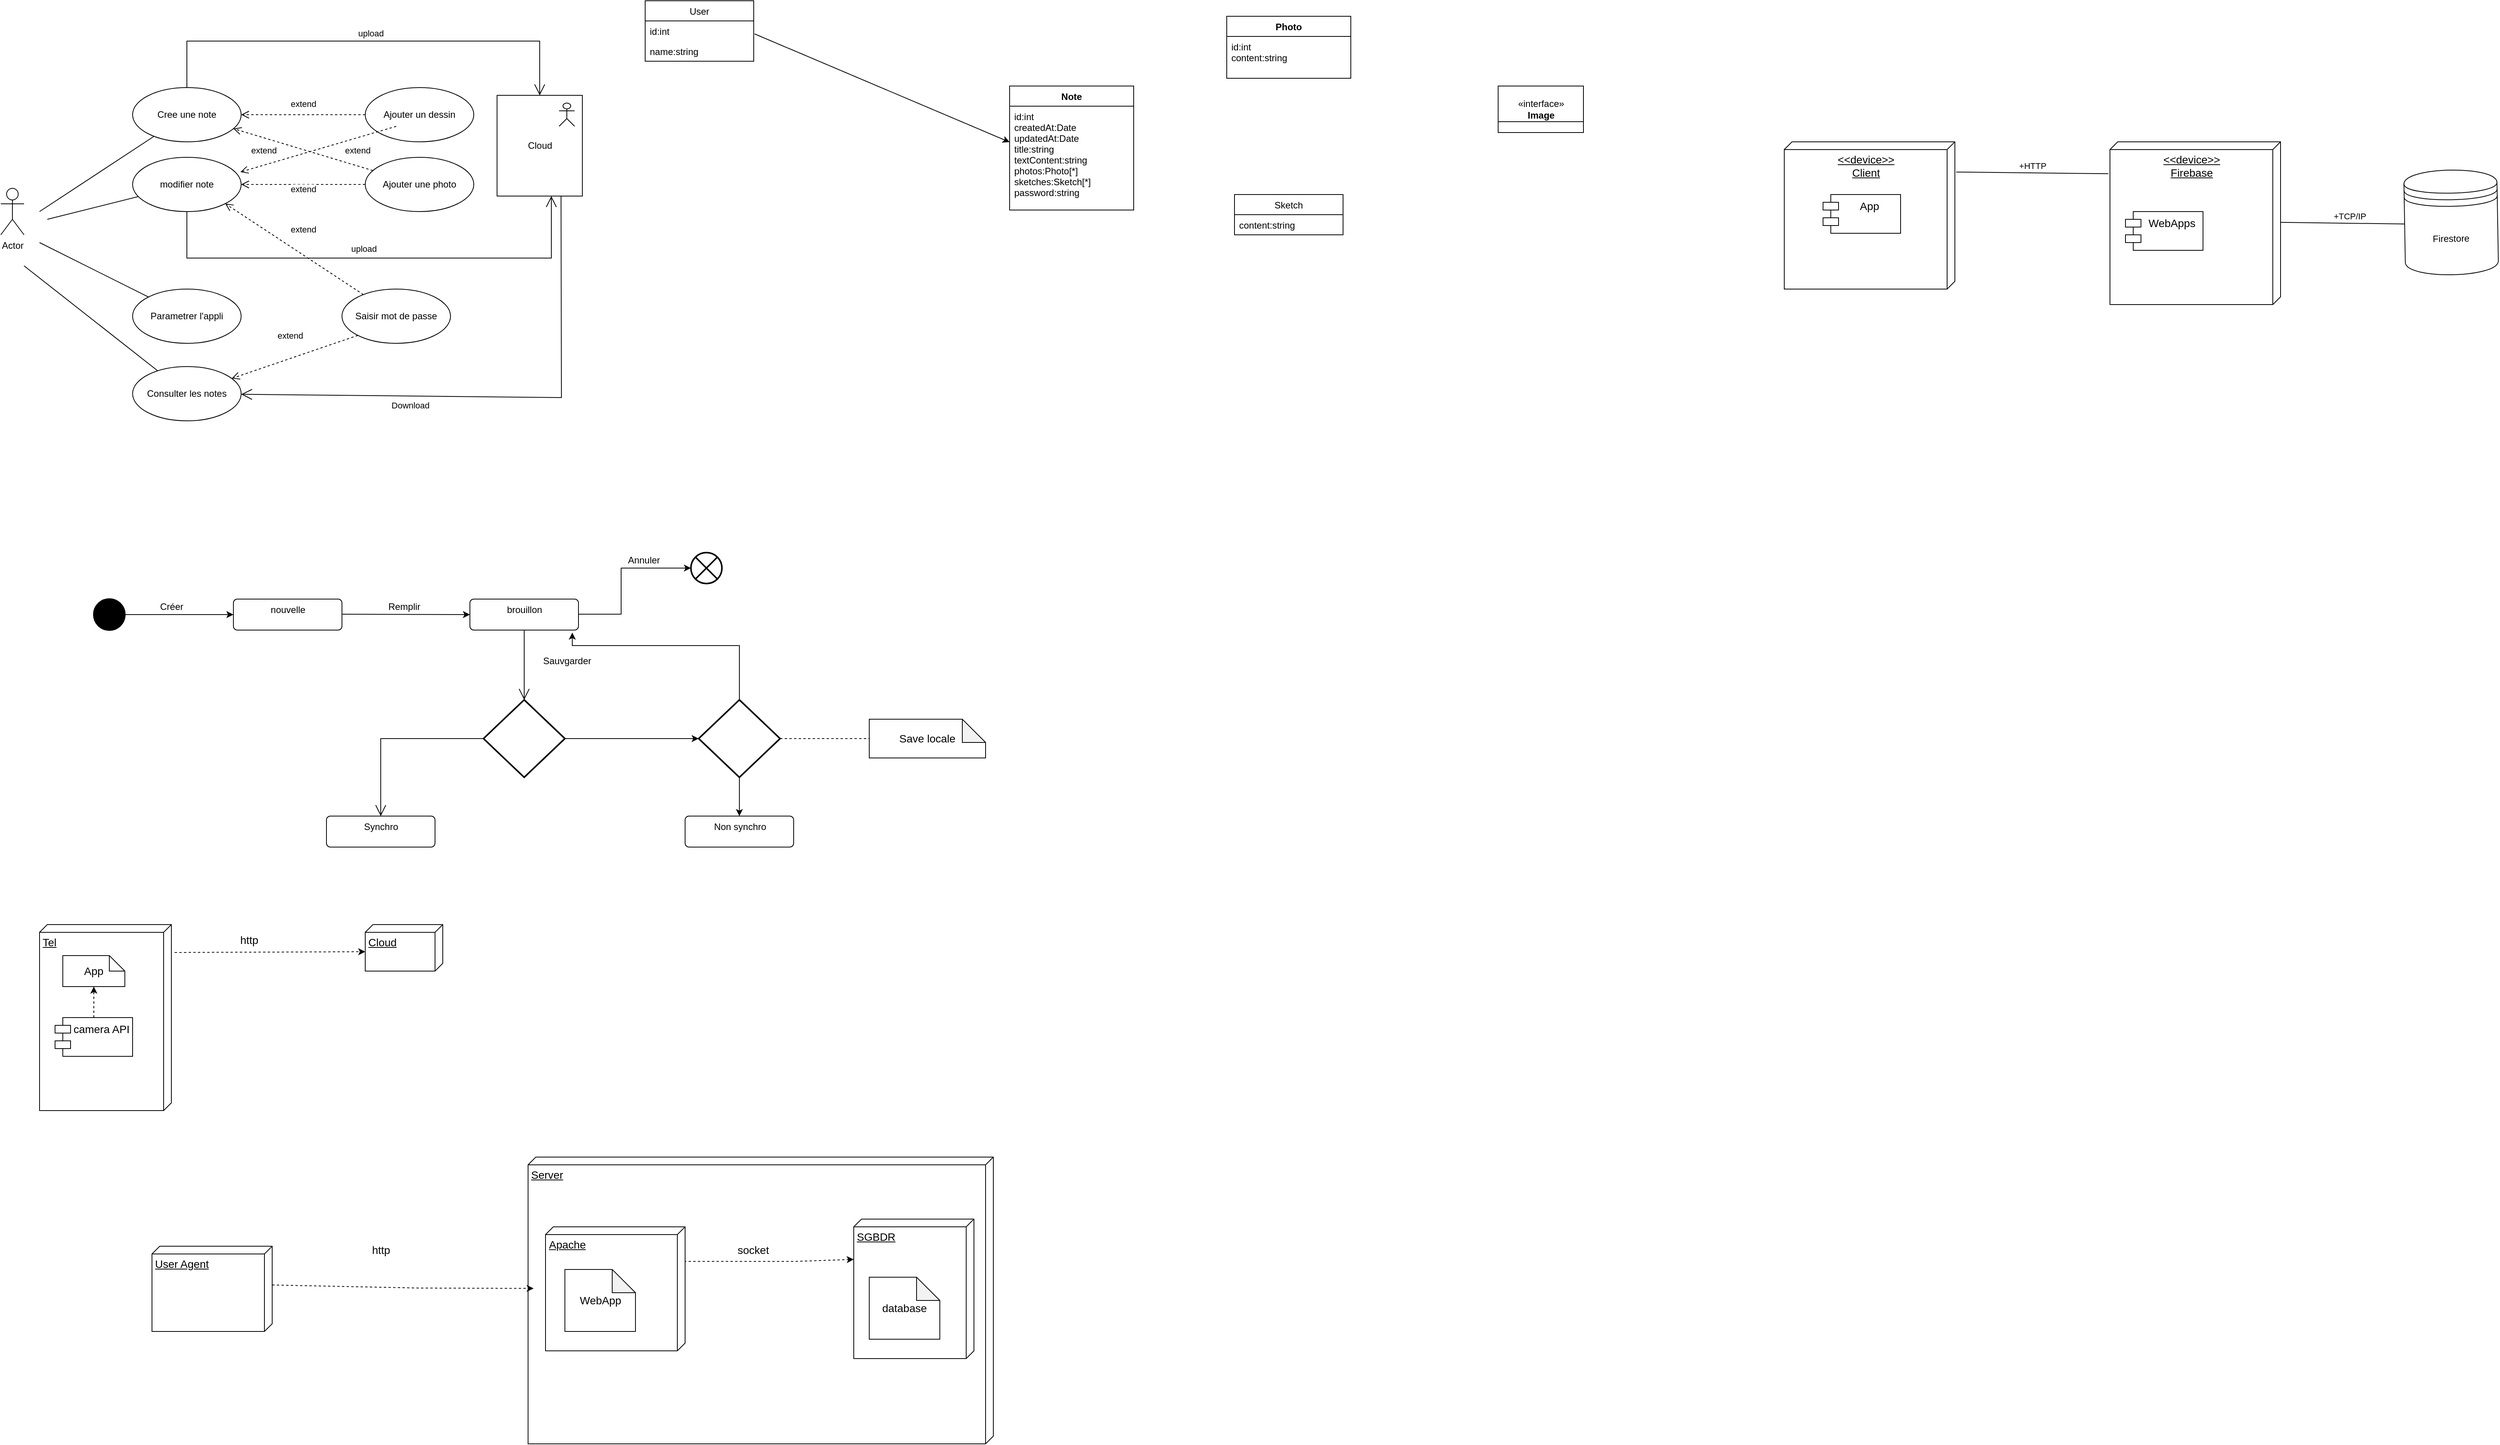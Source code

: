 <mxfile version="16.6.5" type="github"><diagram id="f-LHEV-zMny7-9-5vDTP" name="Page-1"><mxGraphModel dx="1673" dy="901" grid="1" gridSize="10" guides="1" tooltips="1" connect="1" arrows="1" fold="1" page="1" pageScale="1" pageWidth="2000" pageHeight="2000" math="0" shadow="0"><root><mxCell id="0"/><mxCell id="1" parent="0"/><mxCell id="7MeLRcnKqZJGP8COdPA2-1" value="Actor" style="shape=umlActor;verticalLabelPosition=bottom;verticalAlign=top;html=1;" parent="1" vertex="1"><mxGeometry x="50" y="260" width="30" height="60" as="geometry"/></mxCell><mxCell id="7MeLRcnKqZJGP8COdPA2-2" value="Cree une note&lt;br&gt;" style="ellipse;whiteSpace=wrap;html=1;" parent="1" vertex="1"><mxGeometry x="220" y="130" width="140" height="70" as="geometry"/></mxCell><mxCell id="7MeLRcnKqZJGP8COdPA2-3" value="modifier note&lt;br&gt;" style="ellipse;whiteSpace=wrap;html=1;" parent="1" vertex="1"><mxGeometry x="220" y="220" width="140" height="70" as="geometry"/></mxCell><mxCell id="7MeLRcnKqZJGP8COdPA2-4" value="Parametrer l'appli&lt;br&gt;" style="ellipse;whiteSpace=wrap;html=1;" parent="1" vertex="1"><mxGeometry x="220" y="390" width="140" height="70" as="geometry"/></mxCell><mxCell id="7MeLRcnKqZJGP8COdPA2-5" value="Consulter les notes&lt;br&gt;" style="ellipse;whiteSpace=wrap;html=1;" parent="1" vertex="1"><mxGeometry x="220" y="490" width="140" height="70" as="geometry"/></mxCell><mxCell id="4MWnYmoSMNjgd1vB9lDN-7" value="" style="endArrow=none;html=1;rounded=0;" parent="1" target="7MeLRcnKqZJGP8COdPA2-2" edge="1"><mxGeometry relative="1" as="geometry"><mxPoint x="100" y="290" as="sourcePoint"/><mxPoint x="490" y="310" as="targetPoint"/></mxGeometry></mxCell><mxCell id="4MWnYmoSMNjgd1vB9lDN-8" value="" style="endArrow=none;html=1;rounded=0;" parent="1" target="7MeLRcnKqZJGP8COdPA2-3" edge="1"><mxGeometry relative="1" as="geometry"><mxPoint x="110" y="300" as="sourcePoint"/><mxPoint x="257.644" y="202.866" as="targetPoint"/></mxGeometry></mxCell><mxCell id="4MWnYmoSMNjgd1vB9lDN-9" value="" style="endArrow=none;html=1;rounded=0;" parent="1" target="7MeLRcnKqZJGP8COdPA2-4" edge="1"><mxGeometry relative="1" as="geometry"><mxPoint x="100" y="330" as="sourcePoint"/><mxPoint x="267.644" y="282.866" as="targetPoint"/></mxGeometry></mxCell><mxCell id="4MWnYmoSMNjgd1vB9lDN-10" value="" style="endArrow=none;html=1;rounded=0;" parent="1" target="7MeLRcnKqZJGP8COdPA2-5" edge="1"><mxGeometry relative="1" as="geometry"><mxPoint x="80" y="360" as="sourcePoint"/><mxPoint x="277.644" y="292.866" as="targetPoint"/></mxGeometry></mxCell><mxCell id="4MWnYmoSMNjgd1vB9lDN-11" value="Ajouter un dessin" style="ellipse;whiteSpace=wrap;html=1;" parent="1" vertex="1"><mxGeometry x="520" y="130" width="140" height="70" as="geometry"/></mxCell><mxCell id="4MWnYmoSMNjgd1vB9lDN-12" value="Ajouter une photo&lt;br&gt;" style="ellipse;whiteSpace=wrap;html=1;" parent="1" vertex="1"><mxGeometry x="520" y="220" width="140" height="70" as="geometry"/></mxCell><mxCell id="4MWnYmoSMNjgd1vB9lDN-16" value="extend" style="html=1;verticalAlign=bottom;endArrow=open;dashed=1;endSize=8;rounded=0;entryX=1;entryY=0.5;entryDx=0;entryDy=0;" parent="1" source="4MWnYmoSMNjgd1vB9lDN-11" target="7MeLRcnKqZJGP8COdPA2-2" edge="1"><mxGeometry y="-5" relative="1" as="geometry"><mxPoint x="450" y="290" as="sourcePoint"/><mxPoint x="370" y="290" as="targetPoint"/><Array as="points"/><mxPoint as="offset"/></mxGeometry></mxCell><mxCell id="4MWnYmoSMNjgd1vB9lDN-17" value="extend" style="html=1;verticalAlign=bottom;endArrow=open;dashed=1;endSize=8;rounded=0;" parent="1" source="4MWnYmoSMNjgd1vB9lDN-12" target="7MeLRcnKqZJGP8COdPA2-3" edge="1"><mxGeometry y="15" relative="1" as="geometry"><mxPoint x="450" y="175" as="sourcePoint"/><mxPoint x="370" y="175" as="targetPoint"/><Array as="points"/><mxPoint as="offset"/></mxGeometry></mxCell><mxCell id="4MWnYmoSMNjgd1vB9lDN-18" value="extend" style="html=1;verticalAlign=bottom;endArrow=open;dashed=1;endSize=8;rounded=0;entryX=0.993;entryY=0.271;entryDx=0;entryDy=0;entryPerimeter=0;" parent="1" target="7MeLRcnKqZJGP8COdPA2-3" edge="1"><mxGeometry x="0.665" y="-9" relative="1" as="geometry"><mxPoint x="560" y="180" as="sourcePoint"/><mxPoint x="370" y="175" as="targetPoint"/><Array as="points"><mxPoint x="560" y="180"/></Array><mxPoint x="-1" as="offset"/></mxGeometry></mxCell><mxCell id="4MWnYmoSMNjgd1vB9lDN-19" value="extend" style="html=1;verticalAlign=bottom;endArrow=open;dashed=1;endSize=8;rounded=0;" parent="1" source="4MWnYmoSMNjgd1vB9lDN-12" target="7MeLRcnKqZJGP8COdPA2-2" edge="1"><mxGeometry x="-0.745" y="-11" relative="1" as="geometry"><mxPoint x="460" y="185" as="sourcePoint"/><mxPoint x="369.02" y="248.97" as="targetPoint"/><Array as="points"/><mxPoint as="offset"/></mxGeometry></mxCell><mxCell id="4MWnYmoSMNjgd1vB9lDN-26" value="Cloud&lt;br&gt;" style="html=1;" parent="1" vertex="1"><mxGeometry x="690" y="140" width="110" height="130" as="geometry"/></mxCell><mxCell id="4MWnYmoSMNjgd1vB9lDN-27" value="" style="shape=umlActor;verticalLabelPosition=bottom;verticalAlign=top;html=1;" parent="1" vertex="1"><mxGeometry x="770" y="150" width="20" height="30" as="geometry"/></mxCell><mxCell id="4MWnYmoSMNjgd1vB9lDN-28" value="" style="endArrow=open;endFill=1;endSize=12;html=1;rounded=0;exitX=0.5;exitY=0;exitDx=0;exitDy=0;entryX=0.5;entryY=0;entryDx=0;entryDy=0;" parent="1" source="7MeLRcnKqZJGP8COdPA2-2" target="4MWnYmoSMNjgd1vB9lDN-26" edge="1"><mxGeometry width="160" relative="1" as="geometry"><mxPoint x="500" y="90" as="sourcePoint"/><mxPoint x="740" y="70" as="targetPoint"/><Array as="points"><mxPoint x="290" y="70"/><mxPoint x="745" y="70"/></Array></mxGeometry></mxCell><mxCell id="4MWnYmoSMNjgd1vB9lDN-35" value="upload&lt;br&gt;" style="edgeLabel;html=1;align=center;verticalAlign=middle;resizable=0;points=[];" parent="4MWnYmoSMNjgd1vB9lDN-28" vertex="1" connectable="0"><mxGeometry x="0.015" y="4" relative="1" as="geometry"><mxPoint y="-6" as="offset"/></mxGeometry></mxCell><mxCell id="4MWnYmoSMNjgd1vB9lDN-29" value="" style="endArrow=open;endFill=1;endSize=12;html=1;rounded=0;" parent="1" source="7MeLRcnKqZJGP8COdPA2-3" edge="1"><mxGeometry width="160" relative="1" as="geometry"><mxPoint x="300" y="140" as="sourcePoint"/><mxPoint x="760" y="270" as="targetPoint"/><Array as="points"><mxPoint x="290" y="350"/><mxPoint x="760" y="350"/></Array></mxGeometry></mxCell><mxCell id="4MWnYmoSMNjgd1vB9lDN-30" value="Saisir mot de passe&lt;br&gt;" style="ellipse;whiteSpace=wrap;html=1;" parent="1" vertex="1"><mxGeometry x="490" y="390" width="140" height="70" as="geometry"/></mxCell><mxCell id="4MWnYmoSMNjgd1vB9lDN-31" value="extend" style="html=1;verticalAlign=bottom;endArrow=open;dashed=1;endSize=8;rounded=0;entryX=1;entryY=1;entryDx=0;entryDy=0;" parent="1" source="4MWnYmoSMNjgd1vB9lDN-30" target="7MeLRcnKqZJGP8COdPA2-3" edge="1"><mxGeometry y="-20" relative="1" as="geometry"><mxPoint x="530" y="265" as="sourcePoint"/><mxPoint x="370" y="265" as="targetPoint"/><Array as="points"/><mxPoint as="offset"/></mxGeometry></mxCell><mxCell id="4MWnYmoSMNjgd1vB9lDN-32" value="extend" style="html=1;verticalAlign=bottom;endArrow=open;dashed=1;endSize=8;rounded=0;exitX=0;exitY=1;exitDx=0;exitDy=0;" parent="1" source="4MWnYmoSMNjgd1vB9lDN-30" target="7MeLRcnKqZJGP8COdPA2-5" edge="1"><mxGeometry y="-20" relative="1" as="geometry"><mxPoint x="527.693" y="407.116" as="sourcePoint"/><mxPoint x="349.497" y="289.749" as="targetPoint"/><Array as="points"/><mxPoint as="offset"/></mxGeometry></mxCell><mxCell id="4MWnYmoSMNjgd1vB9lDN-33" value="" style="endArrow=open;endFill=1;endSize=12;html=1;rounded=0;exitX=0.75;exitY=1;exitDx=0;exitDy=0;" parent="1" source="4MWnYmoSMNjgd1vB9lDN-26" target="7MeLRcnKqZJGP8COdPA2-5" edge="1"><mxGeometry width="160" relative="1" as="geometry"><mxPoint x="300" y="300" as="sourcePoint"/><mxPoint x="770" y="280" as="targetPoint"/><Array as="points"><mxPoint x="773" y="530"/></Array></mxGeometry></mxCell><mxCell id="4MWnYmoSMNjgd1vB9lDN-34" value="Download&lt;br&gt;" style="edgeLabel;html=1;align=center;verticalAlign=middle;resizable=0;points=[];" parent="4MWnYmoSMNjgd1vB9lDN-33" vertex="1" connectable="0"><mxGeometry x="0.352" y="1" relative="1" as="geometry"><mxPoint y="11" as="offset"/></mxGeometry></mxCell><mxCell id="4MWnYmoSMNjgd1vB9lDN-36" value="upload&lt;br&gt;" style="edgeLabel;html=1;align=center;verticalAlign=middle;resizable=0;points=[];" parent="1" vertex="1" connectable="0"><mxGeometry x="537" y="70" as="geometry"><mxPoint x="-19" y="268" as="offset"/></mxGeometry></mxCell><mxCell id="4MWnYmoSMNjgd1vB9lDN-37" value="User" style="swimlane;fontStyle=0;childLayout=stackLayout;horizontal=1;startSize=26;fillColor=none;horizontalStack=0;resizeParent=1;resizeParentMax=0;resizeLast=0;collapsible=1;marginBottom=0;" parent="1" vertex="1"><mxGeometry x="881" y="18" width="140" height="78" as="geometry"/></mxCell><mxCell id="4MWnYmoSMNjgd1vB9lDN-38" value="id:int&#10;&#10;" style="text;strokeColor=none;fillColor=none;align=left;verticalAlign=top;spacingLeft=4;spacingRight=4;overflow=hidden;rotatable=0;points=[[0,0.5],[1,0.5]];portConstraint=eastwest;" parent="4MWnYmoSMNjgd1vB9lDN-37" vertex="1"><mxGeometry y="26" width="140" height="26" as="geometry"/></mxCell><mxCell id="4MWnYmoSMNjgd1vB9lDN-39" value="name:string" style="text;strokeColor=none;fillColor=none;align=left;verticalAlign=top;spacingLeft=4;spacingRight=4;overflow=hidden;rotatable=0;points=[[0,0.5],[1,0.5]];portConstraint=eastwest;" parent="4MWnYmoSMNjgd1vB9lDN-37" vertex="1"><mxGeometry y="52" width="140" height="26" as="geometry"/></mxCell><mxCell id="4MWnYmoSMNjgd1vB9lDN-47" value="Note" style="swimlane;fontStyle=1;align=center;verticalAlign=top;childLayout=stackLayout;horizontal=1;startSize=26;horizontalStack=0;resizeParent=1;resizeParentMax=0;resizeLast=0;collapsible=1;marginBottom=0;" parent="1" vertex="1"><mxGeometry x="1351" y="128" width="160" height="160" as="geometry"/></mxCell><mxCell id="4MWnYmoSMNjgd1vB9lDN-48" value="id:int&#10;createdAt:Date&#10;updatedAt:Date&#10;title:string&#10;textContent:string&#10;photos:Photo[*]&#10;sketches:Sketch[*]&#10;password:string" style="text;strokeColor=none;fillColor=none;align=left;verticalAlign=top;spacingLeft=4;spacingRight=4;overflow=hidden;rotatable=0;points=[[0,0.5],[1,0.5]];portConstraint=eastwest;" parent="4MWnYmoSMNjgd1vB9lDN-47" vertex="1"><mxGeometry y="26" width="160" height="134" as="geometry"/></mxCell><mxCell id="4MWnYmoSMNjgd1vB9lDN-70" style="rounded=0;orthogonalLoop=0;jettySize=auto;html=1;exitX=1.008;exitY=0.645;exitDx=0;exitDy=0;entryX=0;entryY=0.346;entryDx=0;entryDy=0;entryPerimeter=0;exitPerimeter=0;flowAnimation=0;enumerate=0;comic=0;orthogonal=0;" parent="1" source="4MWnYmoSMNjgd1vB9lDN-38" target="4MWnYmoSMNjgd1vB9lDN-48" edge="1"><mxGeometry relative="1" as="geometry"/></mxCell><mxCell id="4MWnYmoSMNjgd1vB9lDN-73" value="Photo" style="swimlane;fontStyle=1;align=center;verticalAlign=top;childLayout=stackLayout;horizontal=1;startSize=26;horizontalStack=0;resizeParent=1;resizeParentMax=0;resizeLast=0;collapsible=1;marginBottom=0;" parent="1" vertex="1"><mxGeometry x="1631" y="38" width="160" height="80" as="geometry"/></mxCell><mxCell id="4MWnYmoSMNjgd1vB9lDN-74" value="id:int&#10;content:string" style="text;strokeColor=none;fillColor=none;align=left;verticalAlign=top;spacingLeft=4;spacingRight=4;overflow=hidden;rotatable=0;points=[[0,0.5],[1,0.5]];portConstraint=eastwest;" parent="4MWnYmoSMNjgd1vB9lDN-73" vertex="1"><mxGeometry y="26" width="160" height="54" as="geometry"/></mxCell><mxCell id="4MWnYmoSMNjgd1vB9lDN-75" value="Sketch" style="swimlane;fontStyle=0;childLayout=stackLayout;horizontal=1;startSize=26;fillColor=none;horizontalStack=0;resizeParent=1;resizeParentMax=0;resizeLast=0;collapsible=1;marginBottom=0;" parent="1" vertex="1"><mxGeometry x="1641" y="268" width="140" height="52" as="geometry"/></mxCell><mxCell id="4MWnYmoSMNjgd1vB9lDN-76" value="content:string" style="text;strokeColor=none;fillColor=none;align=left;verticalAlign=top;spacingLeft=4;spacingRight=4;overflow=hidden;rotatable=0;points=[[0,0.5],[1,0.5]];portConstraint=eastwest;" parent="4MWnYmoSMNjgd1vB9lDN-75" vertex="1"><mxGeometry y="26" width="140" height="26" as="geometry"/></mxCell><mxCell id="4MWnYmoSMNjgd1vB9lDN-79" value="«interface»&lt;br&gt;&lt;b&gt;Image&lt;/b&gt;" style="html=1;container=0;dropTarget=0;collapsible=0;" parent="1" vertex="1"><mxGeometry x="1981" y="128" width="110" height="60" as="geometry"/></mxCell><mxCell id="4MWnYmoSMNjgd1vB9lDN-81" value="" style="line;strokeWidth=1;fillColor=none;align=left;verticalAlign=middle;spacingTop=-1;spacingLeft=3;spacingRight=3;rotatable=0;labelPosition=right;points=[];portConstraint=eastwest;" parent="1" vertex="1"><mxGeometry x="1981" y="160" width="110" height="28" as="geometry"/></mxCell><mxCell id="pYVprXYuyuxrk66oiJy7-12" style="edgeStyle=orthogonalEdgeStyle;rounded=0;orthogonalLoop=1;jettySize=auto;html=1;exitX=1;exitY=0.5;exitDx=0;exitDy=0;" parent="1" source="pYVprXYuyuxrk66oiJy7-8" target="pYVprXYuyuxrk66oiJy7-10" edge="1"><mxGeometry relative="1" as="geometry"/></mxCell><mxCell id="pYVprXYuyuxrk66oiJy7-8" value="" style="shape=ellipse;html=1;fillColor=#000000;strokeWidth=2;verticalLabelPosition=bottom;verticalAlignment=top;perimeter=ellipsePerimeter;" parent="1" vertex="1"><mxGeometry x="170" y="790" width="40" height="40" as="geometry"/></mxCell><mxCell id="pYVprXYuyuxrk66oiJy7-10" value="nouvelle&lt;br&gt;" style="html=1;align=center;verticalAlign=top;rounded=1;absoluteArcSize=1;arcSize=10;dashed=0;" parent="1" vertex="1"><mxGeometry x="350" y="790" width="140" height="40" as="geometry"/></mxCell><mxCell id="pYVprXYuyuxrk66oiJy7-13" value="brouillon&lt;br&gt;" style="html=1;align=center;verticalAlign=top;rounded=1;absoluteArcSize=1;arcSize=10;dashed=0;allowArrows=1;snapToPoint=1;" parent="1" vertex="1"><mxGeometry x="655" y="790" width="140" height="40" as="geometry"/></mxCell><mxCell id="pYVprXYuyuxrk66oiJy7-14" value="Synchro" style="html=1;align=center;verticalAlign=top;rounded=1;absoluteArcSize=1;arcSize=10;dashed=0;" parent="1" vertex="1"><mxGeometry x="470" y="1070" width="140" height="40" as="geometry"/></mxCell><mxCell id="pYVprXYuyuxrk66oiJy7-15" style="edgeStyle=orthogonalEdgeStyle;rounded=0;orthogonalLoop=1;jettySize=auto;html=1;exitX=1;exitY=0.5;exitDx=0;exitDy=0;entryX=0;entryY=0.5;entryDx=0;entryDy=0;" parent="1" target="pYVprXYuyuxrk66oiJy7-13" edge="1"><mxGeometry relative="1" as="geometry"><mxPoint x="490" y="809.5" as="sourcePoint"/><mxPoint x="640" y="810" as="targetPoint"/><Array as="points"/></mxGeometry></mxCell><mxCell id="pYVprXYuyuxrk66oiJy7-16" style="edgeStyle=orthogonalEdgeStyle;rounded=0;orthogonalLoop=1;jettySize=auto;html=1;exitX=1;exitY=0.5;exitDx=0;exitDy=0;entryX=0;entryY=0.5;entryDx=0;entryDy=0;entryPerimeter=0;" parent="1" target="pYVprXYuyuxrk66oiJy7-17" edge="1"><mxGeometry relative="1" as="geometry"><mxPoint x="795" y="809.5" as="sourcePoint"/><mxPoint x="935" y="809.5" as="targetPoint"/><Array as="points"><mxPoint x="850" y="810"/><mxPoint x="850" y="750"/></Array></mxGeometry></mxCell><mxCell id="pYVprXYuyuxrk66oiJy7-17" value="" style="html=1;shape=mxgraph.sysml.flowFinal;strokeWidth=2;verticalLabelPosition=bottom;verticalAlignment=top;" parent="1" vertex="1"><mxGeometry x="940" y="730" width="40" height="40" as="geometry"/></mxCell><mxCell id="pYVprXYuyuxrk66oiJy7-34" style="edgeStyle=orthogonalEdgeStyle;rounded=0;orthogonalLoop=1;jettySize=auto;html=1;exitX=1;exitY=0.5;exitDx=0;exitDy=0;exitPerimeter=0;fontSize=14;entryX=0;entryY=0.5;entryDx=0;entryDy=0;entryPerimeter=0;" parent="1" source="pYVprXYuyuxrk66oiJy7-18" target="pYVprXYuyuxrk66oiJy7-38" edge="1"><mxGeometry relative="1" as="geometry"><mxPoint x="900" y="1070" as="targetPoint"/></mxGeometry></mxCell><mxCell id="pYVprXYuyuxrk66oiJy7-18" value="" style="strokeWidth=2;html=1;shape=mxgraph.flowchart.decision;whiteSpace=wrap;snapToPoint=1;" parent="1" vertex="1"><mxGeometry x="672.5" y="920" width="105" height="100" as="geometry"/></mxCell><mxCell id="pYVprXYuyuxrk66oiJy7-22" value="" style="endArrow=open;endFill=1;endSize=12;html=1;rounded=0;entryX=0.5;entryY=0;entryDx=0;entryDy=0;entryPerimeter=0;exitX=0.5;exitY=1;exitDx=0;exitDy=0;" parent="1" source="pYVprXYuyuxrk66oiJy7-13" target="pYVprXYuyuxrk66oiJy7-18" edge="1"><mxGeometry width="160" relative="1" as="geometry"><mxPoint x="620" y="790" as="sourcePoint"/><mxPoint x="780" y="790" as="targetPoint"/></mxGeometry></mxCell><mxCell id="pYVprXYuyuxrk66oiJy7-23" value="Créer" style="text;html=1;align=center;verticalAlign=middle;resizable=0;points=[];autosize=1;strokeColor=none;fillColor=none;" parent="1" vertex="1"><mxGeometry x="245" y="790" width="50" height="20" as="geometry"/></mxCell><mxCell id="pYVprXYuyuxrk66oiJy7-25" value="Remplir" style="text;html=1;align=center;verticalAlign=middle;resizable=0;points=[];autosize=1;strokeColor=none;fillColor=none;" parent="1" vertex="1"><mxGeometry x="540" y="790" width="60" height="20" as="geometry"/></mxCell><mxCell id="pYVprXYuyuxrk66oiJy7-26" value="Annuler" style="text;html=1;align=center;verticalAlign=middle;resizable=0;points=[];autosize=1;strokeColor=none;fillColor=none;" parent="1" vertex="1"><mxGeometry x="849" y="730" width="60" height="20" as="geometry"/></mxCell><mxCell id="pYVprXYuyuxrk66oiJy7-27" value="Sauvgarder" style="text;html=1;align=center;verticalAlign=middle;resizable=0;points=[];autosize=1;strokeColor=none;fillColor=none;" parent="1" vertex="1"><mxGeometry x="740" y="860" width="80" height="20" as="geometry"/></mxCell><mxCell id="pYVprXYuyuxrk66oiJy7-28" value="Non synchro" style="html=1;align=center;verticalAlign=top;rounded=1;absoluteArcSize=1;arcSize=10;dashed=0;snapToPoint=1;" parent="1" vertex="1"><mxGeometry x="932.5" y="1070" width="140" height="40" as="geometry"/></mxCell><mxCell id="pYVprXYuyuxrk66oiJy7-30" value="" style="endArrow=open;endFill=1;endSize=12;html=1;rounded=0;exitX=0;exitY=0.5;exitDx=0;exitDy=0;exitPerimeter=0;entryX=0.5;entryY=0;entryDx=0;entryDy=0;" parent="1" source="pYVprXYuyuxrk66oiJy7-18" target="pYVprXYuyuxrk66oiJy7-14" edge="1"><mxGeometry width="160" relative="1" as="geometry"><mxPoint x="620" y="1090" as="sourcePoint"/><mxPoint x="780" y="1090" as="targetPoint"/><Array as="points"><mxPoint x="540" y="970"/></Array></mxGeometry></mxCell><mxCell id="pYVprXYuyuxrk66oiJy7-39" style="edgeStyle=orthogonalEdgeStyle;rounded=0;orthogonalLoop=1;jettySize=auto;html=1;exitX=0.5;exitY=1;exitDx=0;exitDy=0;exitPerimeter=0;entryX=0.5;entryY=0;entryDx=0;entryDy=0;fontSize=14;" parent="1" source="pYVprXYuyuxrk66oiJy7-38" target="pYVprXYuyuxrk66oiJy7-28" edge="1"><mxGeometry relative="1" as="geometry"/></mxCell><mxCell id="pYVprXYuyuxrk66oiJy7-43" style="edgeStyle=orthogonalEdgeStyle;rounded=0;orthogonalLoop=1;jettySize=auto;html=1;exitX=0.5;exitY=0;exitDx=0;exitDy=0;exitPerimeter=0;entryX=0.943;entryY=1.082;entryDx=0;entryDy=0;entryPerimeter=0;fontSize=14;" parent="1" source="pYVprXYuyuxrk66oiJy7-38" target="pYVprXYuyuxrk66oiJy7-13" edge="1"><mxGeometry relative="1" as="geometry"><Array as="points"><mxPoint x="1002" y="850"/><mxPoint x="787" y="850"/></Array></mxGeometry></mxCell><mxCell id="pYVprXYuyuxrk66oiJy7-46" style="edgeStyle=orthogonalEdgeStyle;rounded=0;orthogonalLoop=1;jettySize=auto;html=1;exitX=1;exitY=0.5;exitDx=0;exitDy=0;exitPerimeter=0;entryX=0;entryY=0.5;entryDx=0;entryDy=0;fontSize=14;dashed=1;endArrow=none;endFill=0;" parent="1" source="pYVprXYuyuxrk66oiJy7-38" edge="1"><mxGeometry relative="1" as="geometry"><mxPoint x="1170" y="970" as="targetPoint"/></mxGeometry></mxCell><mxCell id="pYVprXYuyuxrk66oiJy7-38" value="" style="strokeWidth=2;html=1;shape=mxgraph.flowchart.decision;whiteSpace=wrap;snapToPoint=1;" parent="1" vertex="1"><mxGeometry x="950" y="920" width="105" height="100" as="geometry"/></mxCell><mxCell id="pYVprXYuyuxrk66oiJy7-40" value="" style="shape=image;html=1;verticalAlign=top;verticalLabelPosition=bottom;labelBackgroundColor=#ffffff;imageAspect=0;aspect=fixed;image=https://cdn3.iconfinder.com/data/icons/miscellaneous-80/60/check-128.png;fontSize=14;" parent="1" vertex="1"><mxGeometry x="610" y="952" width="10" height="10" as="geometry"/></mxCell><mxCell id="pYVprXYuyuxrk66oiJy7-41" value="" style="shape=image;html=1;verticalAlign=top;verticalLabelPosition=bottom;labelBackgroundColor=#ffffff;imageAspect=0;aspect=fixed;image=https://cdn3.iconfinder.com/data/icons/miscellaneous-80/60/check-128.png;fontSize=14;" parent="1" vertex="1"><mxGeometry x="1010" y="1040" width="10" height="10" as="geometry"/></mxCell><mxCell id="pYVprXYuyuxrk66oiJy7-42" value="" style="shape=image;html=1;verticalAlign=top;verticalLabelPosition=bottom;labelBackgroundColor=#ffffff;imageAspect=0;aspect=fixed;image=https://cdn2.iconfinder.com/data/icons/crystalproject/32x32/actions/button_cancel.png;fontSize=14;" parent="1" vertex="1"><mxGeometry x="849" y="950" width="12" height="12" as="geometry"/></mxCell><mxCell id="pYVprXYuyuxrk66oiJy7-44" value="" style="shape=image;html=1;verticalAlign=top;verticalLabelPosition=bottom;labelBackgroundColor=#ffffff;imageAspect=0;aspect=fixed;image=https://cdn2.iconfinder.com/data/icons/crystalproject/32x32/actions/button_cancel.png;fontSize=14;" parent="1" vertex="1"><mxGeometry x="1010" y="890" width="12" height="12" as="geometry"/></mxCell><mxCell id="pYVprXYuyuxrk66oiJy7-47" value="Save locale" style="shape=note;whiteSpace=wrap;html=1;backgroundOutline=1;darkOpacity=0.05;rounded=0;sketch=0;fontSize=14;" parent="1" vertex="1"><mxGeometry x="1170" y="945" width="150" height="50" as="geometry"/></mxCell><mxCell id="pYVprXYuyuxrk66oiJy7-49" value="Tel" style="verticalAlign=top;align=left;spacingTop=8;spacingLeft=2;spacingRight=12;shape=cube;size=10;direction=south;fontStyle=4;html=1;rounded=0;sketch=0;fontSize=14;" parent="1" vertex="1"><mxGeometry x="100" y="1210" width="170" height="240" as="geometry"/></mxCell><mxCell id="pYVprXYuyuxrk66oiJy7-50" value="Cloud" style="verticalAlign=top;align=left;spacingTop=8;spacingLeft=2;spacingRight=12;shape=cube;size=10;direction=south;fontStyle=4;html=1;rounded=0;sketch=0;fontSize=14;" parent="1" vertex="1"><mxGeometry x="520" y="1210" width="100" height="60" as="geometry"/></mxCell><mxCell id="pYVprXYuyuxrk66oiJy7-52" value="" style="endArrow=classic;html=1;rounded=0;dashed=1;fontSize=14;entryX=0;entryY=0;entryDx=35;entryDy=100;entryPerimeter=0;exitX=0.15;exitY=-0.025;exitDx=0;exitDy=0;exitPerimeter=0;" parent="1" source="pYVprXYuyuxrk66oiJy7-49" target="pYVprXYuyuxrk66oiJy7-50" edge="1"><mxGeometry width="50" height="50" relative="1" as="geometry"><mxPoint x="680" y="1290" as="sourcePoint"/><mxPoint x="730" y="1240" as="targetPoint"/></mxGeometry></mxCell><mxCell id="pYVprXYuyuxrk66oiJy7-53" value="http" style="text;html=1;align=center;verticalAlign=middle;resizable=0;points=[];autosize=1;strokeColor=none;fillColor=none;fontSize=14;" parent="1" vertex="1"><mxGeometry x="350" y="1220" width="40" height="20" as="geometry"/></mxCell><mxCell id="pYVprXYuyuxrk66oiJy7-55" value="App" style="shape=note;size=20;whiteSpace=wrap;html=1;rounded=0;sketch=0;fontSize=14;" parent="1" vertex="1"><mxGeometry x="130" y="1250" width="80" height="40" as="geometry"/></mxCell><mxCell id="pYVprXYuyuxrk66oiJy7-59" value="camera API" style="shape=module;align=left;spacingLeft=20;align=center;verticalAlign=top;rounded=0;sketch=0;fontSize=14;" parent="1" vertex="1"><mxGeometry x="120" y="1330" width="100" height="50" as="geometry"/></mxCell><mxCell id="pYVprXYuyuxrk66oiJy7-60" value="" style="endArrow=classic;html=1;rounded=0;dashed=1;fontSize=14;exitX=0.5;exitY=0;exitDx=0;exitDy=0;entryX=0.5;entryY=1;entryDx=0;entryDy=0;entryPerimeter=0;" parent="1" source="pYVprXYuyuxrk66oiJy7-59" target="pYVprXYuyuxrk66oiJy7-55" edge="1"><mxGeometry width="50" height="50" relative="1" as="geometry"><mxPoint x="680" y="1290" as="sourcePoint"/><mxPoint x="730" y="1240" as="targetPoint"/></mxGeometry></mxCell><mxCell id="pYVprXYuyuxrk66oiJy7-61" value="User Agent" style="verticalAlign=top;align=left;spacingTop=8;spacingLeft=2;spacingRight=12;shape=cube;size=10;direction=south;fontStyle=4;html=1;rounded=0;sketch=0;fontSize=14;" parent="1" vertex="1"><mxGeometry x="245" y="1625" width="155" height="110" as="geometry"/></mxCell><mxCell id="pYVprXYuyuxrk66oiJy7-62" value="Server" style="verticalAlign=top;align=left;spacingTop=8;spacingLeft=2;spacingRight=12;shape=cube;size=10;direction=south;fontStyle=4;html=1;rounded=0;sketch=0;fontSize=14;" parent="1" vertex="1"><mxGeometry x="730" y="1510" width="600" height="370" as="geometry"/></mxCell><mxCell id="pYVprXYuyuxrk66oiJy7-63" value="SGBDR" style="verticalAlign=top;align=left;spacingTop=8;spacingLeft=2;spacingRight=12;shape=cube;size=10;direction=south;fontStyle=4;html=1;rounded=0;sketch=0;fontSize=14;" parent="1" vertex="1"><mxGeometry x="1150" y="1590" width="155" height="180" as="geometry"/></mxCell><mxCell id="pYVprXYuyuxrk66oiJy7-64" value="" style="endArrow=classic;html=1;rounded=0;dashed=1;fontSize=14;entryX=0.458;entryY=0.988;entryDx=0;entryDy=0;entryPerimeter=0;exitX=0;exitY=0;exitDx=50;exitDy=0;exitPerimeter=0;" parent="1" source="pYVprXYuyuxrk66oiJy7-61" target="pYVprXYuyuxrk66oiJy7-62" edge="1"><mxGeometry width="50" height="50" relative="1" as="geometry"><mxPoint x="284.25" y="1256" as="sourcePoint"/><mxPoint x="530" y="1255" as="targetPoint"/><Array as="points"><mxPoint x="590" y="1679"/></Array></mxGeometry></mxCell><mxCell id="pYVprXYuyuxrk66oiJy7-65" value="http" style="text;html=1;align=center;verticalAlign=middle;resizable=0;points=[];autosize=1;strokeColor=none;fillColor=none;fontSize=14;" parent="1" vertex="1"><mxGeometry x="520" y="1620" width="40" height="20" as="geometry"/></mxCell><mxCell id="pYVprXYuyuxrk66oiJy7-66" value="" style="endArrow=classic;html=1;rounded=0;dashed=1;fontSize=14;exitX=0;exitY=0;exitDx=50;exitDy=0;exitPerimeter=0;" parent="1" edge="1"><mxGeometry width="50" height="50" relative="1" as="geometry"><mxPoint x="895" y="1644.58" as="sourcePoint"/><mxPoint x="1150" y="1642" as="targetPoint"/><Array as="points"><mxPoint x="1075" y="1644.58"/></Array></mxGeometry></mxCell><mxCell id="pYVprXYuyuxrk66oiJy7-67" value="socket" style="text;html=1;align=center;verticalAlign=middle;resizable=0;points=[];autosize=1;strokeColor=none;fillColor=none;fontSize=14;" parent="1" vertex="1"><mxGeometry x="990" y="1620" width="60" height="20" as="geometry"/></mxCell><mxCell id="pYVprXYuyuxrk66oiJy7-69" value="Apache" style="verticalAlign=top;align=left;spacingTop=8;spacingLeft=2;spacingRight=12;shape=cube;size=10;direction=south;fontStyle=4;html=1;rounded=0;sketch=0;fontSize=14;" parent="1" vertex="1"><mxGeometry x="752.5" y="1600" width="180" height="160" as="geometry"/></mxCell><mxCell id="pYVprXYuyuxrk66oiJy7-68" value="WebApp" style="shape=note;whiteSpace=wrap;html=1;backgroundOutline=1;darkOpacity=0.05;rounded=0;sketch=0;fontSize=14;" parent="1" vertex="1"><mxGeometry x="777.5" y="1655" width="91" height="80" as="geometry"/></mxCell><mxCell id="pYVprXYuyuxrk66oiJy7-70" value="database" style="shape=note;whiteSpace=wrap;html=1;backgroundOutline=1;darkOpacity=0.05;rounded=0;sketch=0;fontSize=14;" parent="1" vertex="1"><mxGeometry x="1170" y="1665" width="91" height="80" as="geometry"/></mxCell><mxCell id="CBavzUYGQziY8_Gu8hYc-8" value="&amp;lt;&amp;lt;device&amp;gt;&amp;gt;&lt;br&gt;Client" style="verticalAlign=top;align=center;spacingTop=8;spacingLeft=2;spacingRight=12;shape=cube;size=10;direction=south;fontStyle=4;html=1;rounded=0;sketch=0;fontSize=14;" vertex="1" parent="1"><mxGeometry x="2350" y="200" width="220" height="190" as="geometry"/></mxCell><mxCell id="CBavzUYGQziY8_Gu8hYc-10" value="" style="endArrow=none;html=1;rounded=0;fontSize=14;entryX=0.196;entryY=1.009;entryDx=0;entryDy=0;entryPerimeter=0;exitX=0.205;exitY=-0.008;exitDx=0;exitDy=0;exitPerimeter=0;endFill=0;" edge="1" parent="1" source="CBavzUYGQziY8_Gu8hYc-8" target="CBavzUYGQziY8_Gu8hYc-15"><mxGeometry width="50" height="50" relative="1" as="geometry"><mxPoint x="2930" y="280" as="sourcePoint"/><mxPoint x="2770" y="235" as="targetPoint"/><Array as="points"/></mxGeometry></mxCell><mxCell id="CBavzUYGQziY8_Gu8hYc-17" value="+HTTP" style="edgeLabel;html=1;align=center;verticalAlign=middle;resizable=0;points=[];" vertex="1" connectable="0" parent="CBavzUYGQziY8_Gu8hYc-10"><mxGeometry x="-0.421" relative="1" as="geometry"><mxPoint x="41" y="-9" as="offset"/></mxGeometry></mxCell><mxCell id="CBavzUYGQziY8_Gu8hYc-13" value="App&#10;" style="shape=module;align=left;spacingLeft=20;align=center;verticalAlign=top;rounded=0;sketch=0;fontSize=14;" vertex="1" parent="1"><mxGeometry x="2400" y="268" width="100" height="50" as="geometry"/></mxCell><mxCell id="CBavzUYGQziY8_Gu8hYc-15" value="&amp;lt;&amp;lt;device&amp;gt;&amp;gt;&lt;br&gt;Firebase" style="verticalAlign=top;align=center;spacingTop=8;spacingLeft=2;spacingRight=12;shape=cube;size=10;direction=south;fontStyle=4;html=1;rounded=0;sketch=0;fontSize=14;" vertex="1" parent="1"><mxGeometry x="2770" y="200" width="220" height="210" as="geometry"/></mxCell><mxCell id="CBavzUYGQziY8_Gu8hYc-16" value="WebApps" style="shape=module;align=left;spacingLeft=20;align=center;verticalAlign=top;rounded=0;sketch=0;fontSize=14;" vertex="1" parent="1"><mxGeometry x="2790" y="290" width="100" height="50" as="geometry"/></mxCell><mxCell id="CBavzUYGQziY8_Gu8hYc-18" value="Firestore" style="shape=datastore;whiteSpace=wrap;html=1;rotation=-1;" vertex="1" parent="1"><mxGeometry x="3150" y="236.5" width="120" height="135" as="geometry"/></mxCell><mxCell id="CBavzUYGQziY8_Gu8hYc-19" value="" style="endArrow=none;html=1;rounded=0;fontSize=14;exitX=0.205;exitY=-0.008;exitDx=0;exitDy=0;exitPerimeter=0;endFill=0;" edge="1" parent="1"><mxGeometry width="50" height="50" relative="1" as="geometry"><mxPoint x="2990" y="303.89" as="sourcePoint"/><mxPoint x="3150" y="306" as="targetPoint"/><Array as="points"/></mxGeometry></mxCell><mxCell id="CBavzUYGQziY8_Gu8hYc-20" value="+TCP/IP" style="edgeLabel;html=1;align=center;verticalAlign=middle;resizable=0;points=[];" vertex="1" connectable="0" parent="CBavzUYGQziY8_Gu8hYc-19"><mxGeometry x="-0.421" relative="1" as="geometry"><mxPoint x="42" y="-9" as="offset"/></mxGeometry></mxCell></root></mxGraphModel></diagram></mxfile>